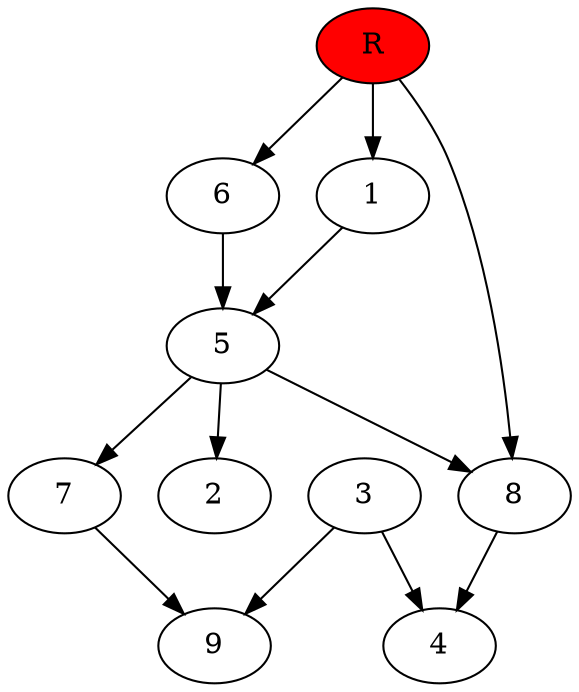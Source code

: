 digraph prb3913 {
	1
	2
	3
	4
	5
	6
	7
	8
	R [fillcolor="#ff0000" style=filled]
	1 -> 5
	3 -> 4
	3 -> 9
	5 -> 2
	5 -> 7
	5 -> 8
	6 -> 5
	7 -> 9
	8 -> 4
	R -> 1
	R -> 6
	R -> 8
}
